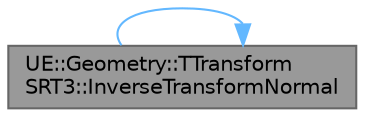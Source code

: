 digraph "UE::Geometry::TTransformSRT3::InverseTransformNormal"
{
 // INTERACTIVE_SVG=YES
 // LATEX_PDF_SIZE
  bgcolor="transparent";
  edge [fontname=Helvetica,fontsize=10,labelfontname=Helvetica,labelfontsize=10];
  node [fontname=Helvetica,fontsize=10,shape=box,height=0.2,width=0.4];
  rankdir="RL";
  Node1 [id="Node000001",label="UE::Geometry::TTransform\lSRT3::InverseTransformNormal",height=0.2,width=0.4,color="gray40", fillcolor="grey60", style="filled", fontcolor="black",tooltip="Surface Normals are special, their inverse transform is InverseRotate( Normalize(Scale * Normal) ) )"];
  Node1 -> Node1 [id="edge1_Node000001_Node000001",dir="back",color="steelblue1",style="solid",tooltip=" "];
}
